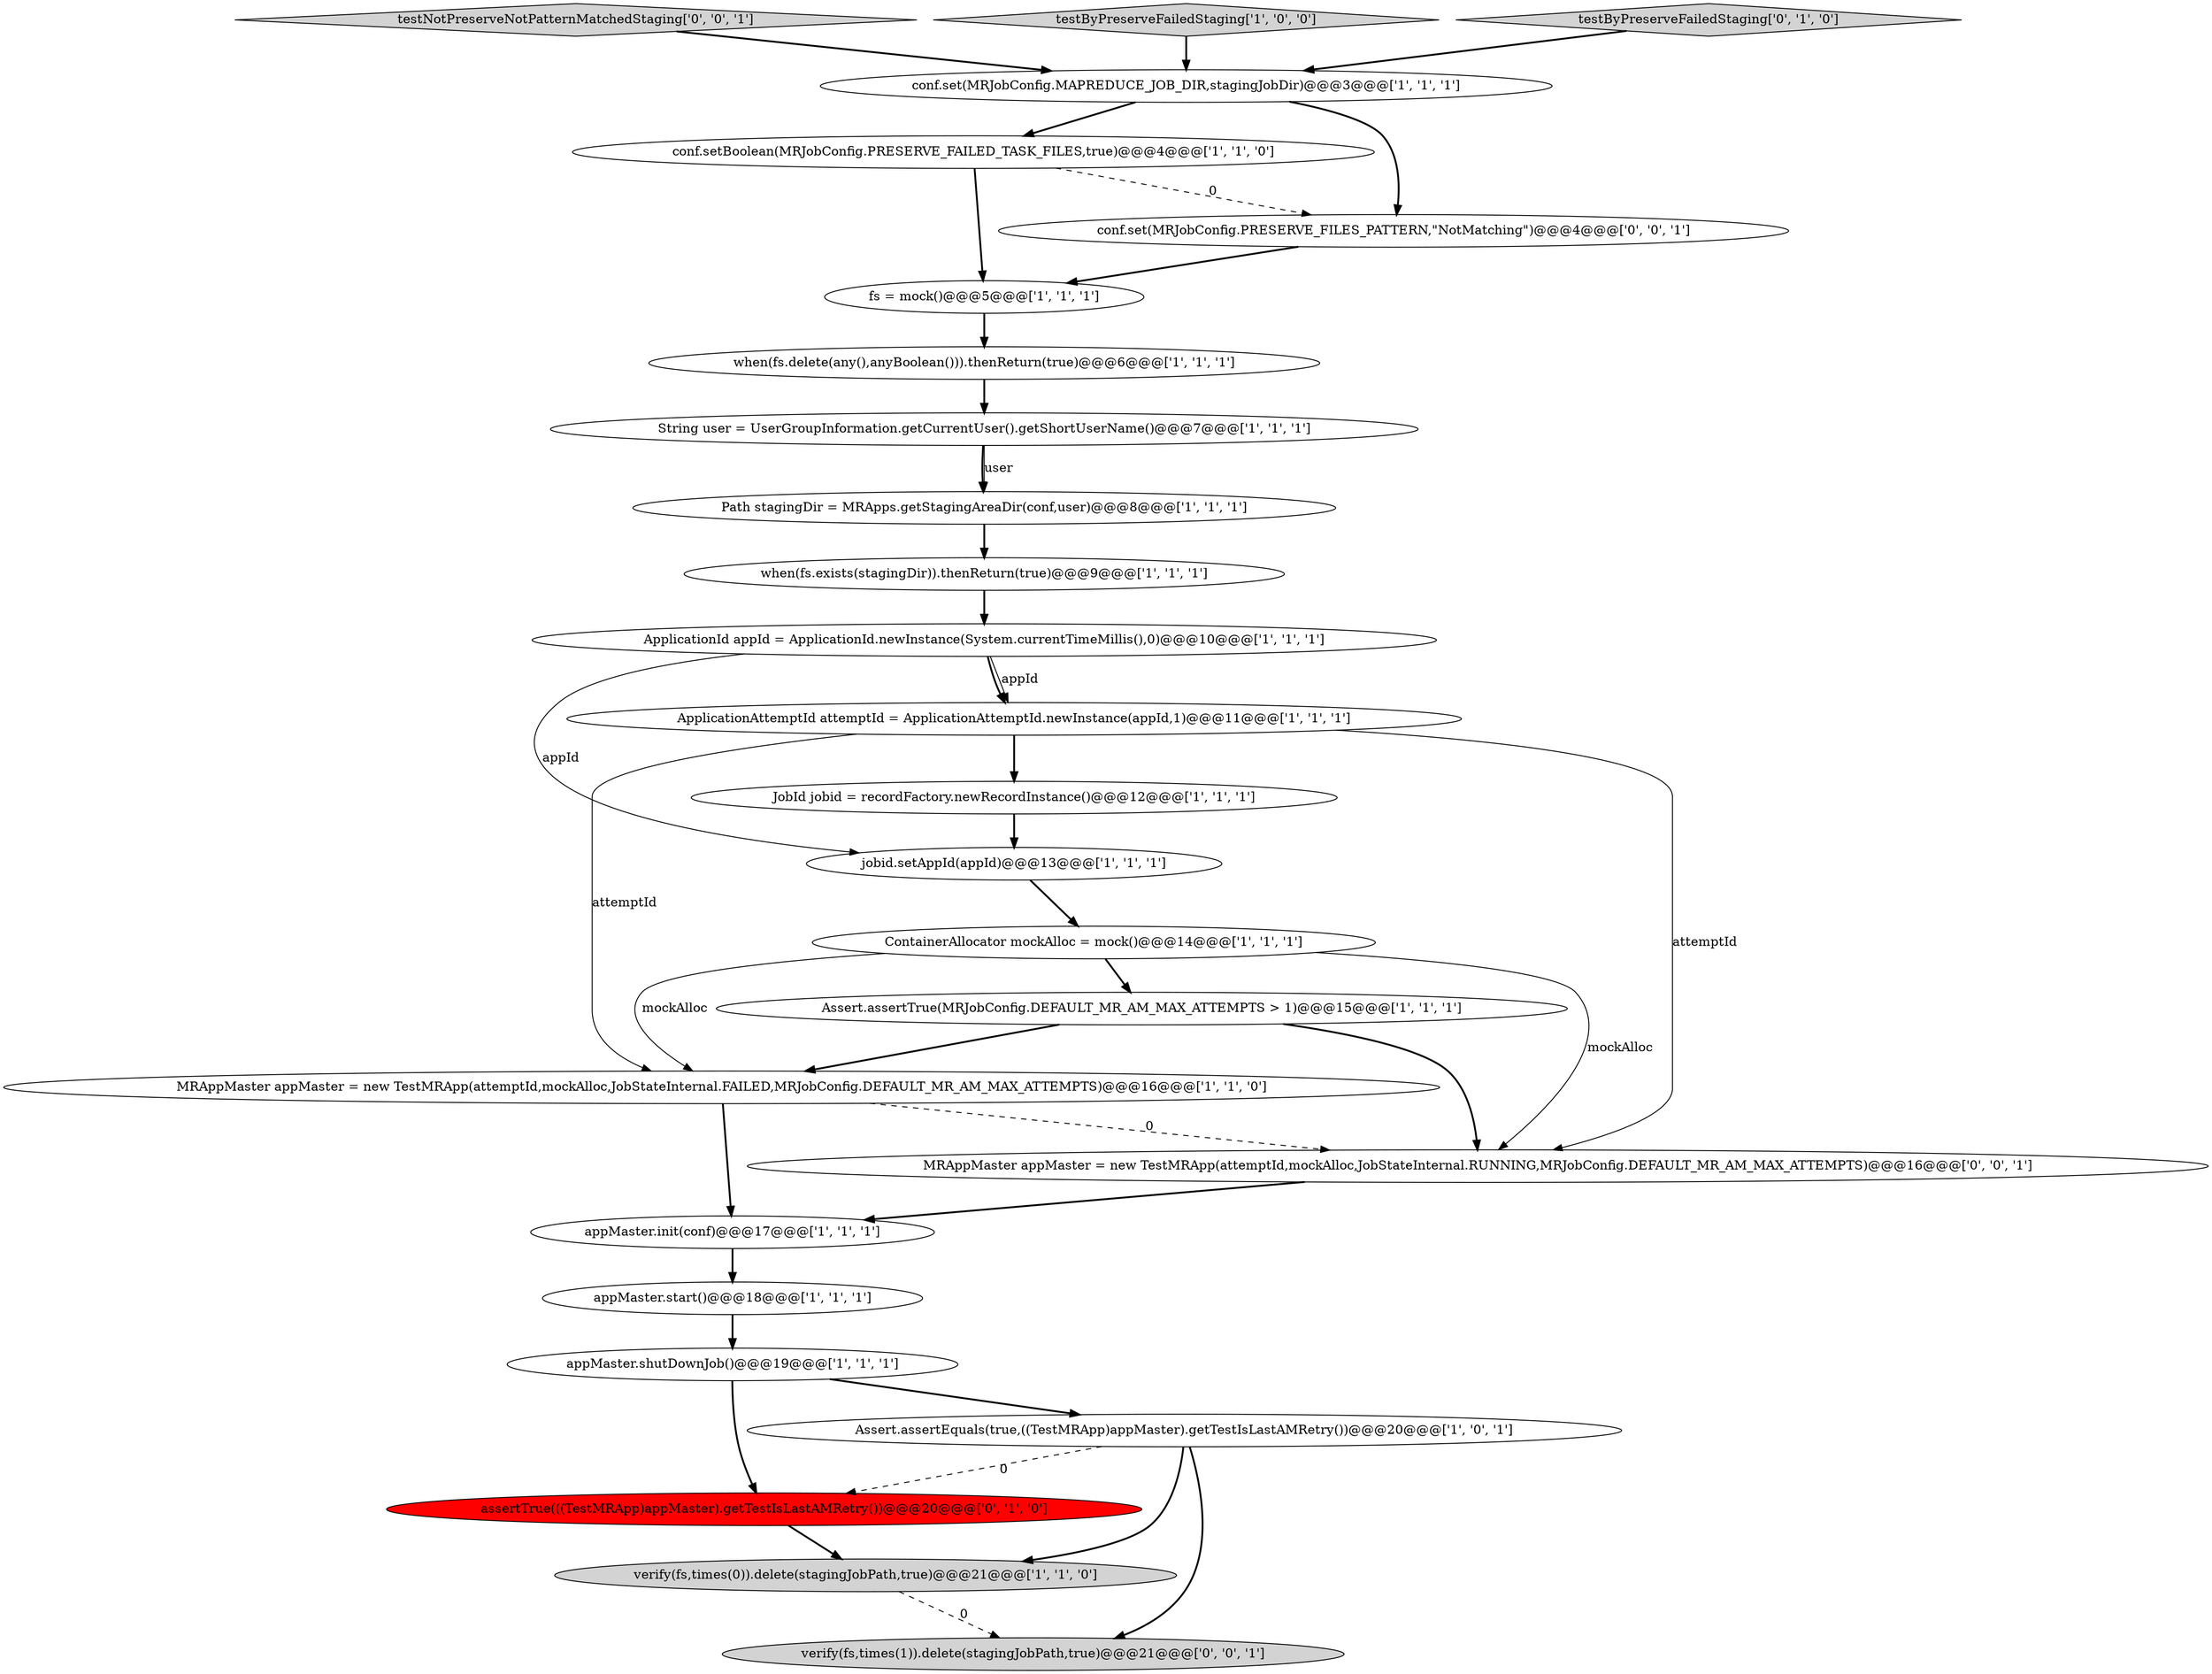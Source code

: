 digraph {
9 [style = filled, label = "conf.setBoolean(MRJobConfig.PRESERVE_FAILED_TASK_FILES,true)@@@4@@@['1', '1', '0']", fillcolor = white, shape = ellipse image = "AAA0AAABBB1BBB"];
16 [style = filled, label = "appMaster.shutDownJob()@@@19@@@['1', '1', '1']", fillcolor = white, shape = ellipse image = "AAA0AAABBB1BBB"];
12 [style = filled, label = "fs = mock()@@@5@@@['1', '1', '1']", fillcolor = white, shape = ellipse image = "AAA0AAABBB1BBB"];
13 [style = filled, label = "String user = UserGroupInformation.getCurrentUser().getShortUserName()@@@7@@@['1', '1', '1']", fillcolor = white, shape = ellipse image = "AAA0AAABBB1BBB"];
0 [style = filled, label = "when(fs.delete(any(),anyBoolean())).thenReturn(true)@@@6@@@['1', '1', '1']", fillcolor = white, shape = ellipse image = "AAA0AAABBB1BBB"];
24 [style = filled, label = "testNotPreserveNotPatternMatchedStaging['0', '0', '1']", fillcolor = lightgray, shape = diamond image = "AAA0AAABBB3BBB"];
14 [style = filled, label = "appMaster.start()@@@18@@@['1', '1', '1']", fillcolor = white, shape = ellipse image = "AAA0AAABBB1BBB"];
23 [style = filled, label = "verify(fs,times(1)).delete(stagingJobPath,true)@@@21@@@['0', '0', '1']", fillcolor = lightgray, shape = ellipse image = "AAA0AAABBB3BBB"];
18 [style = filled, label = "ApplicationId appId = ApplicationId.newInstance(System.currentTimeMillis(),0)@@@10@@@['1', '1', '1']", fillcolor = white, shape = ellipse image = "AAA0AAABBB1BBB"];
3 [style = filled, label = "testByPreserveFailedStaging['1', '0', '0']", fillcolor = lightgray, shape = diamond image = "AAA0AAABBB1BBB"];
2 [style = filled, label = "MRAppMaster appMaster = new TestMRApp(attemptId,mockAlloc,JobStateInternal.FAILED,MRJobConfig.DEFAULT_MR_AM_MAX_ATTEMPTS)@@@16@@@['1', '1', '0']", fillcolor = white, shape = ellipse image = "AAA0AAABBB1BBB"];
8 [style = filled, label = "appMaster.init(conf)@@@17@@@['1', '1', '1']", fillcolor = white, shape = ellipse image = "AAA0AAABBB1BBB"];
25 [style = filled, label = "MRAppMaster appMaster = new TestMRApp(attemptId,mockAlloc,JobStateInternal.RUNNING,MRJobConfig.DEFAULT_MR_AM_MAX_ATTEMPTS)@@@16@@@['0', '0', '1']", fillcolor = white, shape = ellipse image = "AAA0AAABBB3BBB"];
6 [style = filled, label = "ContainerAllocator mockAlloc = mock()@@@14@@@['1', '1', '1']", fillcolor = white, shape = ellipse image = "AAA0AAABBB1BBB"];
11 [style = filled, label = "ApplicationAttemptId attemptId = ApplicationAttemptId.newInstance(appId,1)@@@11@@@['1', '1', '1']", fillcolor = white, shape = ellipse image = "AAA0AAABBB1BBB"];
20 [style = filled, label = "testByPreserveFailedStaging['0', '1', '0']", fillcolor = lightgray, shape = diamond image = "AAA0AAABBB2BBB"];
17 [style = filled, label = "conf.set(MRJobConfig.MAPREDUCE_JOB_DIR,stagingJobDir)@@@3@@@['1', '1', '1']", fillcolor = white, shape = ellipse image = "AAA0AAABBB1BBB"];
10 [style = filled, label = "Path stagingDir = MRApps.getStagingAreaDir(conf,user)@@@8@@@['1', '1', '1']", fillcolor = white, shape = ellipse image = "AAA0AAABBB1BBB"];
21 [style = filled, label = "assertTrue(((TestMRApp)appMaster).getTestIsLastAMRetry())@@@20@@@['0', '1', '0']", fillcolor = red, shape = ellipse image = "AAA1AAABBB2BBB"];
1 [style = filled, label = "Assert.assertEquals(true,((TestMRApp)appMaster).getTestIsLastAMRetry())@@@20@@@['1', '0', '1']", fillcolor = white, shape = ellipse image = "AAA0AAABBB1BBB"];
7 [style = filled, label = "Assert.assertTrue(MRJobConfig.DEFAULT_MR_AM_MAX_ATTEMPTS > 1)@@@15@@@['1', '1', '1']", fillcolor = white, shape = ellipse image = "AAA0AAABBB1BBB"];
19 [style = filled, label = "when(fs.exists(stagingDir)).thenReturn(true)@@@9@@@['1', '1', '1']", fillcolor = white, shape = ellipse image = "AAA0AAABBB1BBB"];
15 [style = filled, label = "jobid.setAppId(appId)@@@13@@@['1', '1', '1']", fillcolor = white, shape = ellipse image = "AAA0AAABBB1BBB"];
4 [style = filled, label = "JobId jobid = recordFactory.newRecordInstance()@@@12@@@['1', '1', '1']", fillcolor = white, shape = ellipse image = "AAA0AAABBB1BBB"];
5 [style = filled, label = "verify(fs,times(0)).delete(stagingJobPath,true)@@@21@@@['1', '1', '0']", fillcolor = lightgray, shape = ellipse image = "AAA0AAABBB1BBB"];
22 [style = filled, label = "conf.set(MRJobConfig.PRESERVE_FILES_PATTERN,\"NotMatching\")@@@4@@@['0', '0', '1']", fillcolor = white, shape = ellipse image = "AAA0AAABBB3BBB"];
1->5 [style = bold, label=""];
14->16 [style = bold, label=""];
13->10 [style = bold, label=""];
19->18 [style = bold, label=""];
20->17 [style = bold, label=""];
11->2 [style = solid, label="attemptId"];
0->13 [style = bold, label=""];
5->23 [style = dashed, label="0"];
10->19 [style = bold, label=""];
17->9 [style = bold, label=""];
18->15 [style = solid, label="appId"];
11->4 [style = bold, label=""];
18->11 [style = bold, label=""];
4->15 [style = bold, label=""];
11->25 [style = solid, label="attemptId"];
8->14 [style = bold, label=""];
9->22 [style = dashed, label="0"];
15->6 [style = bold, label=""];
1->21 [style = dashed, label="0"];
18->11 [style = solid, label="appId"];
17->22 [style = bold, label=""];
12->0 [style = bold, label=""];
1->23 [style = bold, label=""];
21->5 [style = bold, label=""];
16->1 [style = bold, label=""];
7->2 [style = bold, label=""];
16->21 [style = bold, label=""];
22->12 [style = bold, label=""];
24->17 [style = bold, label=""];
6->25 [style = solid, label="mockAlloc"];
2->25 [style = dashed, label="0"];
3->17 [style = bold, label=""];
25->8 [style = bold, label=""];
7->25 [style = bold, label=""];
9->12 [style = bold, label=""];
6->7 [style = bold, label=""];
6->2 [style = solid, label="mockAlloc"];
13->10 [style = solid, label="user"];
2->8 [style = bold, label=""];
}
